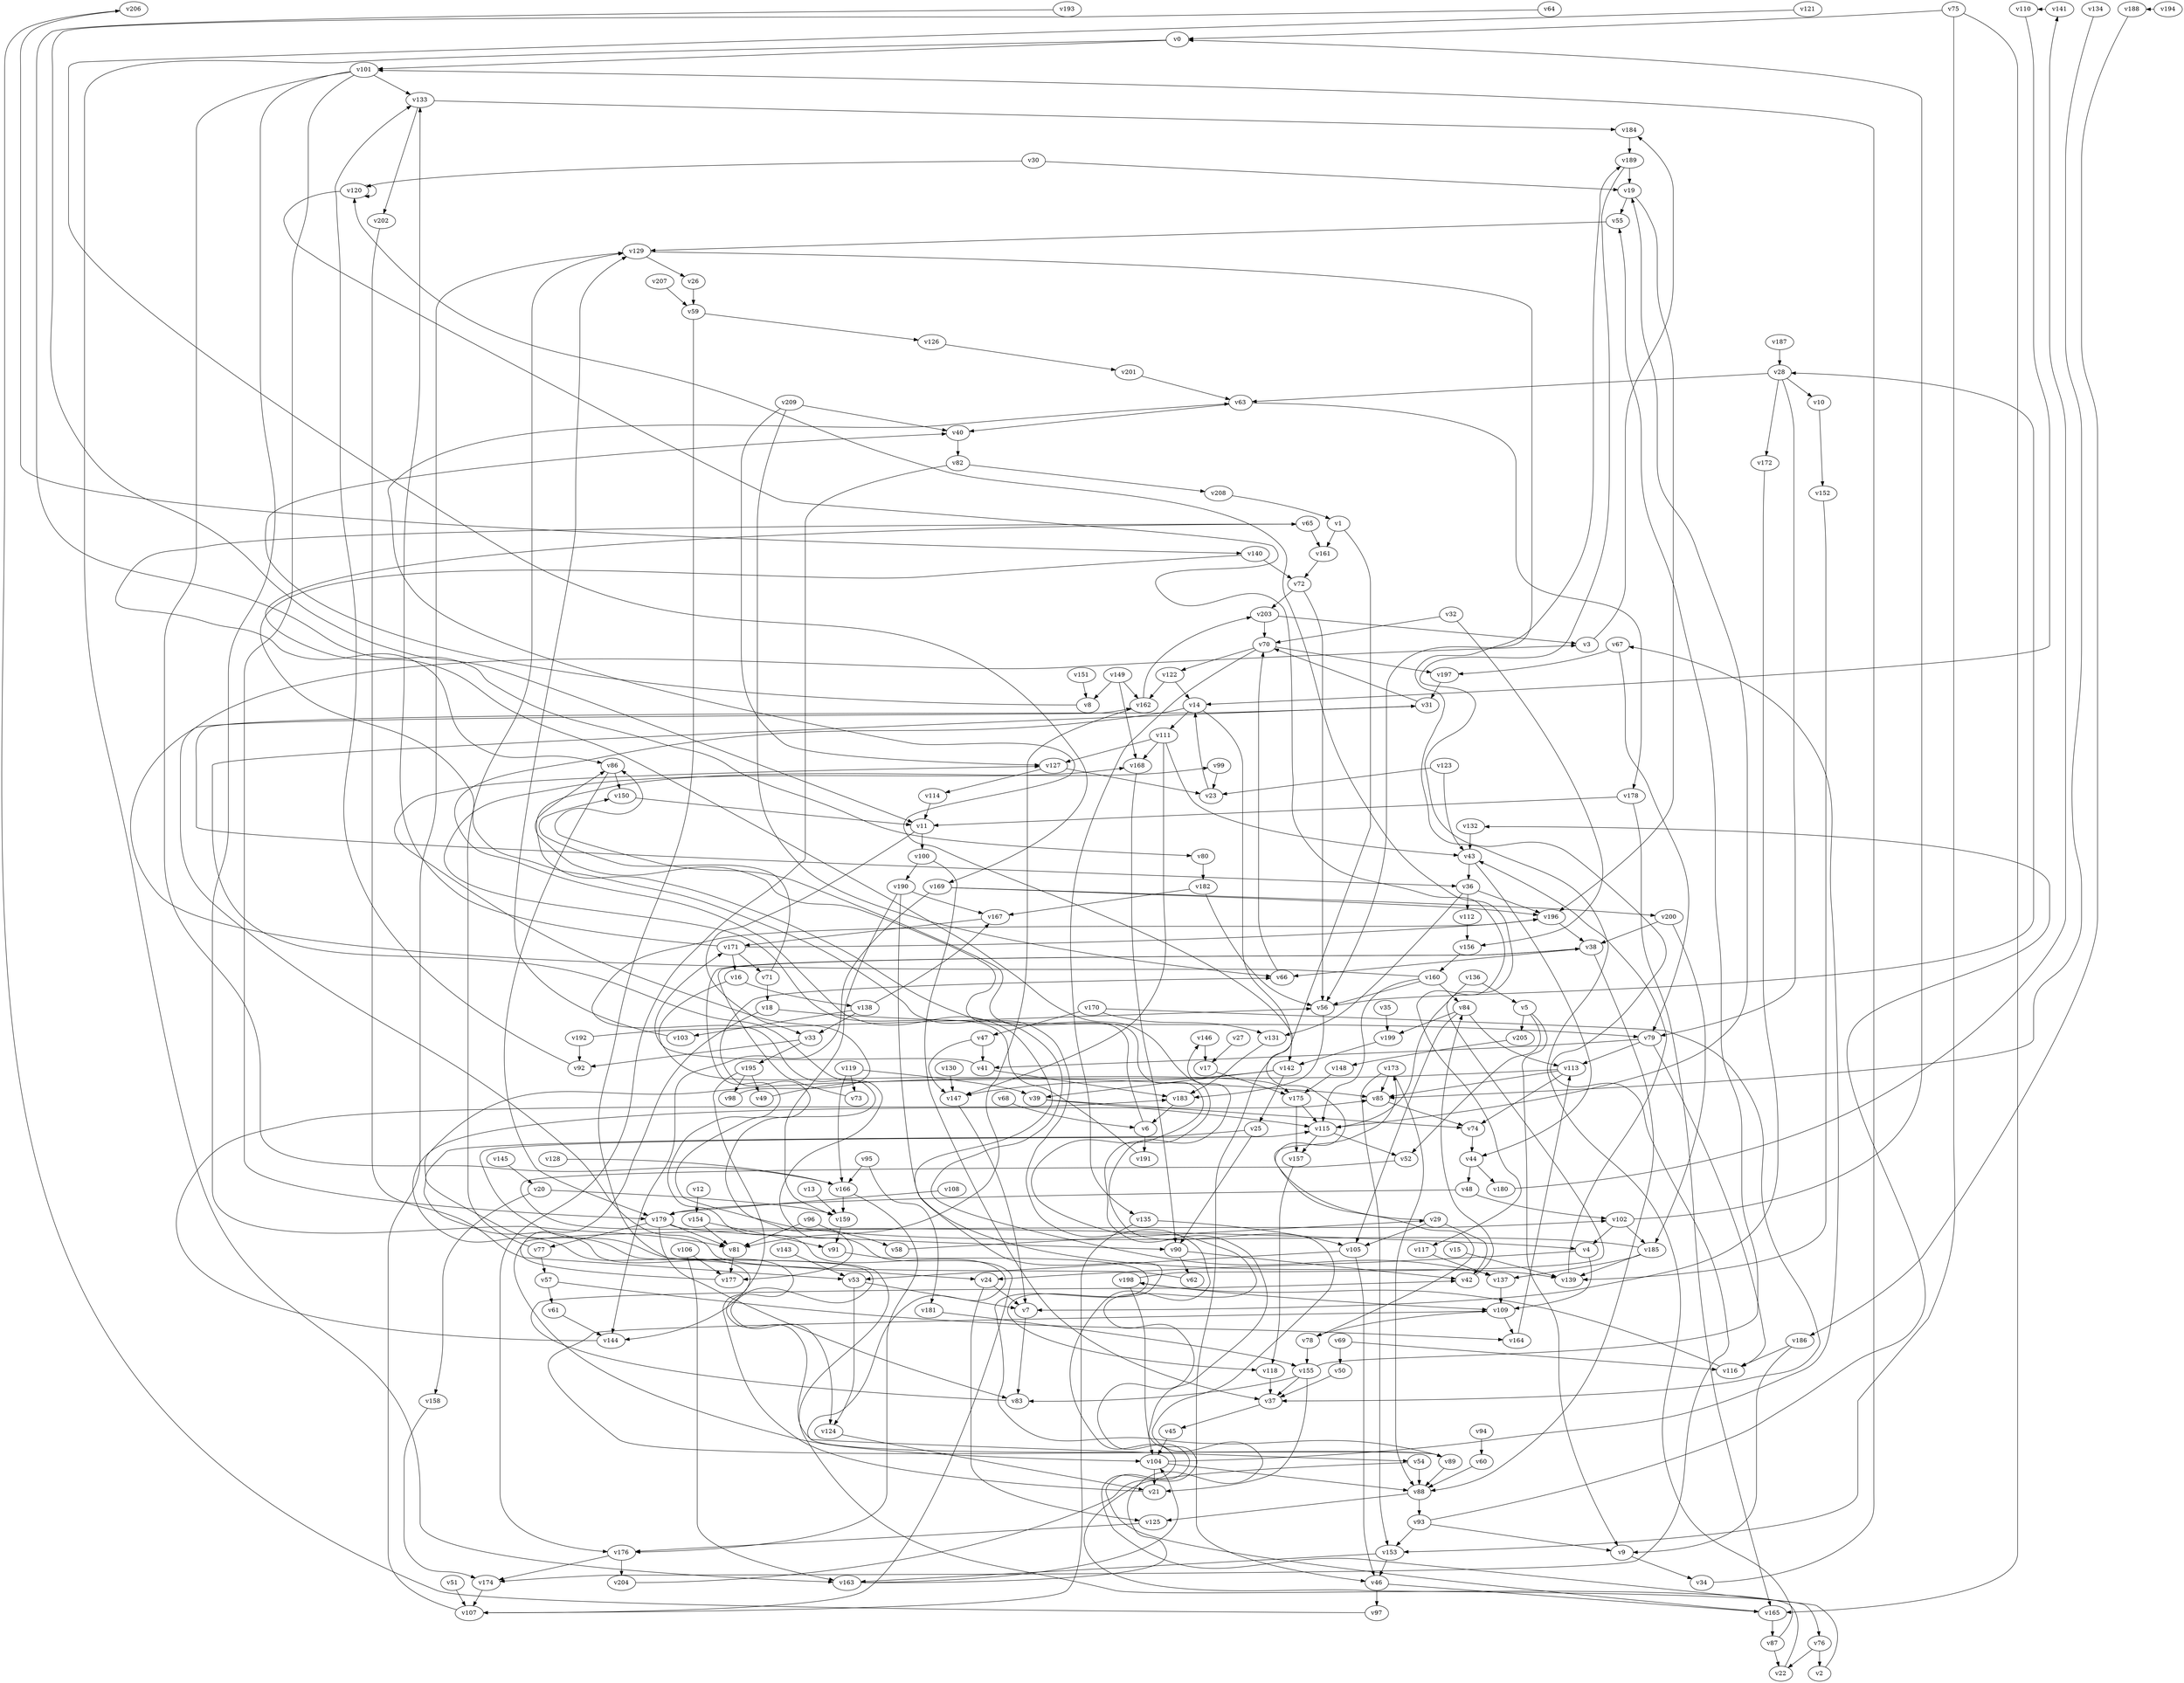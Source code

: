 // Benchmark game 313 - 210 vertices
// time_bound: 100
// targets: v28
digraph G {
    v0 [name="v0", player=1];
    v1 [name="v1", player=1];
    v2 [name="v2", player=1];
    v3 [name="v3", player=1];
    v4 [name="v4", player=1];
    v5 [name="v5", player=0];
    v6 [name="v6", player=0];
    v7 [name="v7", player=1];
    v8 [name="v8", player=0];
    v9 [name="v9", player=1];
    v10 [name="v10", player=1];
    v11 [name="v11", player=1];
    v12 [name="v12", player=0];
    v13 [name="v13", player=0];
    v14 [name="v14", player=0];
    v15 [name="v15", player=1];
    v16 [name="v16", player=1];
    v17 [name="v17", player=0];
    v18 [name="v18", player=1];
    v19 [name="v19", player=1];
    v20 [name="v20", player=0];
    v21 [name="v21", player=1];
    v22 [name="v22", player=1];
    v23 [name="v23", player=1];
    v24 [name="v24", player=0];
    v25 [name="v25", player=1];
    v26 [name="v26", player=0];
    v27 [name="v27", player=0];
    v28 [name="v28", player=1, target=1];
    v29 [name="v29", player=0];
    v30 [name="v30", player=0];
    v31 [name="v31", player=1];
    v32 [name="v32", player=1];
    v33 [name="v33", player=0];
    v34 [name="v34", player=0];
    v35 [name="v35", player=0];
    v36 [name="v36", player=0];
    v37 [name="v37", player=1];
    v38 [name="v38", player=1];
    v39 [name="v39", player=0];
    v40 [name="v40", player=0];
    v41 [name="v41", player=1];
    v42 [name="v42", player=0];
    v43 [name="v43", player=1];
    v44 [name="v44", player=1];
    v45 [name="v45", player=1];
    v46 [name="v46", player=0];
    v47 [name="v47", player=1];
    v48 [name="v48", player=0];
    v49 [name="v49", player=1];
    v50 [name="v50", player=0];
    v51 [name="v51", player=1];
    v52 [name="v52", player=0];
    v53 [name="v53", player=1];
    v54 [name="v54", player=1];
    v55 [name="v55", player=0];
    v56 [name="v56", player=1];
    v57 [name="v57", player=0];
    v58 [name="v58", player=1];
    v59 [name="v59", player=0];
    v60 [name="v60", player=1];
    v61 [name="v61", player=0];
    v62 [name="v62", player=0];
    v63 [name="v63", player=0];
    v64 [name="v64", player=1];
    v65 [name="v65", player=0];
    v66 [name="v66", player=1];
    v67 [name="v67", player=1];
    v68 [name="v68", player=1];
    v69 [name="v69", player=0];
    v70 [name="v70", player=1];
    v71 [name="v71", player=0];
    v72 [name="v72", player=1];
    v73 [name="v73", player=0];
    v74 [name="v74", player=0];
    v75 [name="v75", player=0];
    v76 [name="v76", player=0];
    v77 [name="v77", player=0];
    v78 [name="v78", player=0];
    v79 [name="v79", player=1];
    v80 [name="v80", player=0];
    v81 [name="v81", player=1];
    v82 [name="v82", player=0];
    v83 [name="v83", player=1];
    v84 [name="v84", player=0];
    v85 [name="v85", player=1];
    v86 [name="v86", player=0];
    v87 [name="v87", player=0];
    v88 [name="v88", player=0];
    v89 [name="v89", player=0];
    v90 [name="v90", player=0];
    v91 [name="v91", player=1];
    v92 [name="v92", player=0];
    v93 [name="v93", player=1];
    v94 [name="v94", player=1];
    v95 [name="v95", player=0];
    v96 [name="v96", player=0];
    v97 [name="v97", player=1];
    v98 [name="v98", player=1];
    v99 [name="v99", player=0];
    v100 [name="v100", player=0];
    v101 [name="v101", player=0];
    v102 [name="v102", player=0];
    v103 [name="v103", player=1];
    v104 [name="v104", player=1];
    v105 [name="v105", player=1];
    v106 [name="v106", player=1];
    v107 [name="v107", player=0];
    v108 [name="v108", player=0];
    v109 [name="v109", player=1];
    v110 [name="v110", player=1];
    v111 [name="v111", player=0];
    v112 [name="v112", player=1];
    v113 [name="v113", player=0];
    v114 [name="v114", player=1];
    v115 [name="v115", player=1];
    v116 [name="v116", player=1];
    v117 [name="v117", player=1];
    v118 [name="v118", player=0];
    v119 [name="v119", player=0];
    v120 [name="v120", player=0];
    v121 [name="v121", player=0];
    v122 [name="v122", player=1];
    v123 [name="v123", player=1];
    v124 [name="v124", player=1];
    v125 [name="v125", player=1];
    v126 [name="v126", player=0];
    v127 [name="v127", player=0];
    v128 [name="v128", player=1];
    v129 [name="v129", player=0];
    v130 [name="v130", player=1];
    v131 [name="v131", player=0];
    v132 [name="v132", player=0];
    v133 [name="v133", player=0];
    v134 [name="v134", player=0];
    v135 [name="v135", player=0];
    v136 [name="v136", player=0];
    v137 [name="v137", player=0];
    v138 [name="v138", player=1];
    v139 [name="v139", player=0];
    v140 [name="v140", player=1];
    v141 [name="v141", player=1];
    v142 [name="v142", player=0];
    v143 [name="v143", player=1];
    v144 [name="v144", player=1];
    v145 [name="v145", player=0];
    v146 [name="v146", player=0];
    v147 [name="v147", player=0];
    v148 [name="v148", player=0];
    v149 [name="v149", player=1];
    v150 [name="v150", player=1];
    v151 [name="v151", player=0];
    v152 [name="v152", player=0];
    v153 [name="v153", player=1];
    v154 [name="v154", player=1];
    v155 [name="v155", player=1];
    v156 [name="v156", player=1];
    v157 [name="v157", player=0];
    v158 [name="v158", player=0];
    v159 [name="v159", player=0];
    v160 [name="v160", player=0];
    v161 [name="v161", player=1];
    v162 [name="v162", player=0];
    v163 [name="v163", player=1];
    v164 [name="v164", player=0];
    v165 [name="v165", player=1];
    v166 [name="v166", player=0];
    v167 [name="v167", player=1];
    v168 [name="v168", player=1];
    v169 [name="v169", player=1];
    v170 [name="v170", player=1];
    v171 [name="v171", player=0];
    v172 [name="v172", player=1];
    v173 [name="v173", player=0];
    v174 [name="v174", player=1];
    v175 [name="v175", player=0];
    v176 [name="v176", player=0];
    v177 [name="v177", player=1];
    v178 [name="v178", player=1];
    v179 [name="v179", player=1];
    v180 [name="v180", player=1];
    v181 [name="v181", player=0];
    v182 [name="v182", player=0];
    v183 [name="v183", player=0];
    v184 [name="v184", player=0];
    v185 [name="v185", player=1];
    v186 [name="v186", player=0];
    v187 [name="v187", player=1];
    v188 [name="v188", player=1];
    v189 [name="v189", player=0];
    v190 [name="v190", player=0];
    v191 [name="v191", player=1];
    v192 [name="v192", player=0];
    v193 [name="v193", player=0];
    v194 [name="v194", player=0];
    v195 [name="v195", player=1];
    v196 [name="v196", player=0];
    v197 [name="v197", player=1];
    v198 [name="v198", player=0];
    v199 [name="v199", player=1];
    v200 [name="v200", player=1];
    v201 [name="v201", player=1];
    v202 [name="v202", player=1];
    v203 [name="v203", player=0];
    v204 [name="v204", player=1];
    v205 [name="v205", player=1];
    v206 [name="v206", player=0];
    v207 [name="v207", player=0];
    v208 [name="v208", player=0];
    v209 [name="v209", player=1];

    v0 -> v101;
    v1 -> v161;
    v2 -> v99 [constraint="t mod 4 == 1"];
    v3 -> v184;
    v4 -> v109;
    v5 -> v52;
    v6 -> v86 [constraint="t < 14"];
    v7 -> v83;
    v8 -> v40 [constraint="t >= 2"];
    v9 -> v34;
    v10 -> v152;
    v11 -> v33;
    v12 -> v154;
    v13 -> v159;
    v14 -> v118 [constraint="t mod 2 == 1"];
    v15 -> v139;
    v16 -> v138;
    v17 -> v175;
    v18 -> v79;
    v19 -> v55;
    v20 -> v159;
    v21 -> v85 [constraint="t < 14"];
    v22 -> v115 [constraint="t >= 2"];
    v23 -> v14;
    v24 -> v7;
    v25 -> v124 [constraint="t < 6"];
    v26 -> v59;
    v27 -> v17;
    v28 -> v63;
    v29 -> v63 [constraint="t mod 5 == 0"];
    v30 -> v120;
    v31 -> v36 [constraint="t mod 3 == 0"];
    v32 -> v70;
    v33 -> v92;
    v34 -> v101;
    v35 -> v199;
    v36 -> v112;
    v37 -> v45;
    v38 -> v54 [constraint="t mod 4 == 2"];
    v39 -> v115;
    v40 -> v82;
    v41 -> v183;
    v42 -> v84;
    v43 -> v44;
    v44 -> v180;
    v45 -> v104;
    v46 -> v165;
    v47 -> v41;
    v48 -> v102;
    v49 -> v175 [constraint="t >= 5"];
    v50 -> v37;
    v51 -> v107;
    v52 -> v4 [constraint="t < 13"];
    v53 -> v124;
    v54 -> v76 [constraint="t < 14"];
    v55 -> v129;
    v56 -> v28 [constraint="t mod 5 == 2"];
    v57 -> v164 [constraint="t < 8"];
    v58 -> v29 [constraint="t < 14"];
    v59 -> v24;
    v60 -> v88;
    v61 -> v144;
    v62 -> v3 [constraint="t >= 3"];
    v63 -> v40;
    v64 -> v11 [constraint="t mod 2 == 0"];
    v65 -> v86 [constraint="t mod 4 == 3"];
    v66 -> v70;
    v67 -> v197;
    v68 -> v6;
    v69 -> v50;
    v70 -> v122;
    v71 -> v150 [constraint="t < 8"];
    v72 -> v56;
    v73 -> v38 [constraint="t mod 3 == 1"];
    v74 -> v44;
    v75 -> v165;
    v76 -> v2;
    v77 -> v129;
    v78 -> v173 [constraint="t >= 4"];
    v79 -> v113;
    v80 -> v182;
    v81 -> v177;
    v82 -> v208;
    v83 -> v42 [constraint="t mod 4 == 0"];
    v84 -> v105;
    v85 -> v74;
    v86 -> v150;
    v87 -> v189 [constraint="t < 6"];
    v88 -> v125;
    v89 -> v109 [constraint="t >= 2"];
    v90 -> v62;
    v91 -> v89 [constraint="t >= 1"];
    v92 -> v133;
    v93 -> v132 [constraint="t mod 3 == 1"];
    v94 -> v60;
    v95 -> v166;
    v96 -> v81;
    v97 -> v206 [constraint="t >= 4"];
    v98 -> v127 [constraint="t < 11"];
    v99 -> v23;
    v100 -> v190;
    v101 -> v179;
    v102 -> v0;
    v103 -> v129;
    v104 -> v67 [constraint="t >= 1"];
    v105 -> v46;
    v106 -> v177;
    v107 -> v31 [constraint="t < 11"];
    v108 -> v179;
    v109 -> v164;
    v110 -> v14 [constraint="t < 7"];
    v111 -> v43;
    v112 -> v156;
    v113 -> v89 [constraint="t < 13"];
    v114 -> v11;
    v115 -> v52;
    v116 -> v198 [constraint="t >= 3"];
    v117 -> v137;
    v118 -> v37;
    v119 -> v73;
    v120 -> v117 [constraint="t >= 2"];
    v121 -> v169 [constraint="t mod 5 == 1"];
    v122 -> v14;
    v123 -> v43;
    v124 -> v21;
    v125 -> v176;
    v126 -> v201;
    v127 -> v114;
    v128 -> v166;
    v129 -> v26;
    v130 -> v147;
    v131 -> v183;
    v132 -> v43;
    v133 -> v184;
    v134 -> v85 [constraint="t >= 5"];
    v135 -> v107;
    v136 -> v5;
    v137 -> v109;
    v138 -> v167;
    v139 -> v43;
    v140 -> v137 [constraint="t mod 3 == 0"];
    v141 -> v110 [constraint="t >= 3"];
    v142 -> v25;
    v143 -> v53;
    v144 -> v183 [constraint="t < 12"];
    v145 -> v20;
    v146 -> v17;
    v147 -> v7;
    v148 -> v175;
    v149 -> v162;
    v150 -> v11;
    v151 -> v8;
    v152 -> v139;
    v153 -> v46;
    v154 -> v91;
    v155 -> v83;
    v156 -> v160;
    v157 -> v118;
    v158 -> v174;
    v159 -> v91;
    v160 -> v162 [constraint="t >= 4"];
    v161 -> v72;
    v162 -> v81;
    v163 -> v146 [constraint="t < 10"];
    v164 -> v113;
    v165 -> v86 [constraint="t mod 5 == 3"];
    v166 -> v176;
    v167 -> v171;
    v168 -> v90;
    v169 -> v200 [constraint="t >= 1"];
    v170 -> v37 [constraint="t mod 3 == 2"];
    v171 -> v196 [constraint="t < 14"];
    v172 -> v7;
    v173 -> v88;
    v174 -> v107;
    v175 -> v157;
    v176 -> v204;
    v177 -> v102 [constraint="t mod 4 == 3"];
    v178 -> v165;
    v179 -> v77;
    v180 -> v141 [constraint="t < 10"];
    v181 -> v155;
    v182 -> v167;
    v183 -> v6;
    v184 -> v189;
    v185 -> v66 [constraint="t < 15"];
    v186 -> v116;
    v187 -> v28;
    v188 -> v186 [constraint="t mod 5 == 1"];
    v189 -> v174 [constraint="t >= 3"];
    v190 -> v139;
    v191 -> v168 [constraint="t < 15"];
    v192 -> v56 [constraint="t < 8"];
    v193 -> v80 [constraint="t < 10"];
    v194 -> v188 [constraint="t mod 2 == 1"];
    v195 -> v144;
    v196 -> v177 [constraint="t mod 5 == 4"];
    v197 -> v31;
    v198 -> v120 [constraint="t < 7"];
    v199 -> v142;
    v200 -> v185;
    v201 -> v63;
    v202 -> v53;
    v203 -> v3;
    v204 -> v65 [constraint="t >= 5"];
    v205 -> v148;
    v206 -> v140 [constraint="t >= 1"];
    v207 -> v59;
    v208 -> v1;
    v209 -> v40;
    v119 -> v166;
    v78 -> v155;
    v93 -> v153;
    v33 -> v195;
    v28 -> v172;
    v209 -> v127;
    v104 -> v88;
    v5 -> v9;
    v111 -> v147;
    v31 -> v70;
    v198 -> v109;
    v101 -> v133;
    v0 -> v163;
    v38 -> v66;
    v160 -> v115;
    v14 -> v111;
    v53 -> v7;
    v155 -> v55;
    v36 -> v196;
    v79 -> v41;
    v100 -> v37;
    v43 -> v36;
    v138 -> v33;
    v14 -> v142;
    v84 -> v113;
    v129 -> v56;
    v166 -> v159;
    v82 -> v176;
    v160 -> v84;
    v76 -> v22;
    v160 -> v56;
    v28 -> v79;
    v25 -> v90;
    v48 -> v179;
    v1 -> v46;
    v70 -> v135;
    v5 -> v205;
    v171 -> v16;
    v77 -> v57;
    v102 -> v4;
    v119 -> v39;
    v67 -> v79;
    v185 -> v137;
    v87 -> v22;
    v59 -> v126;
    v173 -> v85;
    v32 -> v156;
    v179 -> v90;
    v90 -> v42;
    v171 -> v133;
    v54 -> v88;
    v163 -> v104;
    v200 -> v38;
    v170 -> v131;
    v39 -> v74;
    v111 -> v127;
    v71 -> v18;
    v63 -> v178;
    v153 -> v163;
    v138 -> v103;
    v185 -> v139;
    v123 -> v23;
    v173 -> v153;
    v195 -> v49;
    v186 -> v9;
    v122 -> v162;
    v190 -> v159;
    v19 -> v196;
    v195 -> v98;
    v57 -> v61;
    v30 -> v19;
    v65 -> v161;
    v149 -> v168;
    v88 -> v93;
    v178 -> v11;
    v198 -> v104;
    v196 -> v38;
    v155 -> v37;
    v16 -> v85;
    v115 -> v19;
    v115 -> v157;
    v162 -> v203;
    v169 -> v196;
    v179 -> v83;
    v38 -> v88;
    v29 -> v42;
    v101 -> v166;
    v101 -> v81;
    v182 -> v56;
    v56 -> v183;
    v36 -> v131;
    v142 -> v39;
    v142 -> v147;
    v24 -> v125;
    v75 -> v153;
    v109 -> v78;
    v4 -> v24;
    v20 -> v158;
    v111 -> v168;
    v84 -> v199;
    v203 -> v70;
    v171 -> v71;
    v140 -> v72;
    v189 -> v19;
    v190 -> v167;
    v86 -> v179;
    v113 -> v74;
    v175 -> v115;
    v18 -> v104;
    v179 -> v81;
    v104 -> v21;
    v169 -> v144;
    v106 -> v163;
    v11 -> v100;
    v70 -> v197;
    v69 -> v116;
    v176 -> v174;
    v135 -> v105;
    v72 -> v203;
    v47 -> v147;
    v95 -> v181;
    v102 -> v185;
    v89 -> v88;
    v155 -> v21;
    v105 -> v53;
    v209 -> v66;
    v46 -> v97;
    v6 -> v191;
    v29 -> v105;
    v28 -> v10;
    v192 -> v92;
    v154 -> v81;
    v120 -> v120;
    v170 -> v47;
    v93 -> v9;
    v79 -> v116;
    v44 -> v48;
    v41 -> v171;
    v149 -> v8;
    v136 -> v115;
    v75 -> v0;
    v107 -> v129;
    v165 -> v87;
    v96 -> v58;
    v133 -> v202;
    v127 -> v23;
    v113 -> v85;
}
